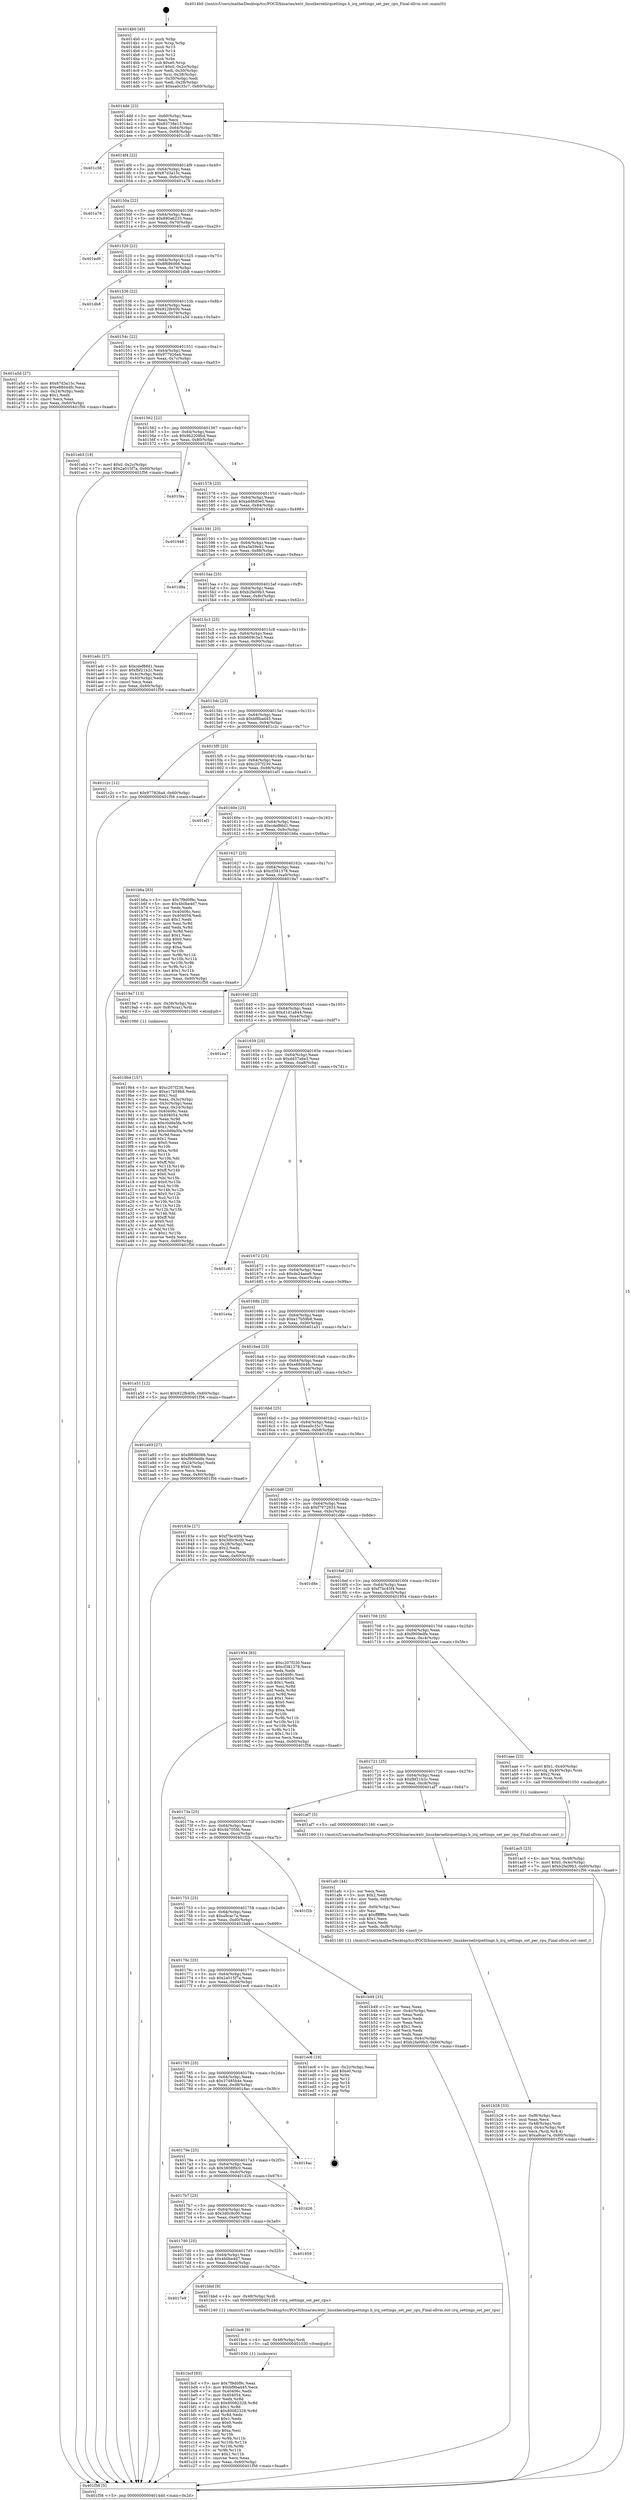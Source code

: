 digraph "0x4014b0" {
  label = "0x4014b0 (/mnt/c/Users/mathe/Desktop/tcc/POCII/binaries/extr_linuxkernelirqsettings.h_irq_settings_set_per_cpu_Final-ollvm.out::main(0))"
  labelloc = "t"
  node[shape=record]

  Entry [label="",width=0.3,height=0.3,shape=circle,fillcolor=black,style=filled]
  "0x4014dd" [label="{
     0x4014dd [23]\l
     | [instrs]\l
     &nbsp;&nbsp;0x4014dd \<+3\>: mov -0x60(%rbp),%eax\l
     &nbsp;&nbsp;0x4014e0 \<+2\>: mov %eax,%ecx\l
     &nbsp;&nbsp;0x4014e2 \<+6\>: sub $0x83738e13,%ecx\l
     &nbsp;&nbsp;0x4014e8 \<+3\>: mov %eax,-0x64(%rbp)\l
     &nbsp;&nbsp;0x4014eb \<+3\>: mov %ecx,-0x68(%rbp)\l
     &nbsp;&nbsp;0x4014ee \<+6\>: je 0000000000401c38 \<main+0x788\>\l
  }"]
  "0x401c38" [label="{
     0x401c38\l
  }", style=dashed]
  "0x4014f4" [label="{
     0x4014f4 [22]\l
     | [instrs]\l
     &nbsp;&nbsp;0x4014f4 \<+5\>: jmp 00000000004014f9 \<main+0x49\>\l
     &nbsp;&nbsp;0x4014f9 \<+3\>: mov -0x64(%rbp),%eax\l
     &nbsp;&nbsp;0x4014fc \<+5\>: sub $0x87d3a15c,%eax\l
     &nbsp;&nbsp;0x401501 \<+3\>: mov %eax,-0x6c(%rbp)\l
     &nbsp;&nbsp;0x401504 \<+6\>: je 0000000000401a78 \<main+0x5c8\>\l
  }"]
  Exit [label="",width=0.3,height=0.3,shape=circle,fillcolor=black,style=filled,peripheries=2]
  "0x401a78" [label="{
     0x401a78\l
  }", style=dashed]
  "0x40150a" [label="{
     0x40150a [22]\l
     | [instrs]\l
     &nbsp;&nbsp;0x40150a \<+5\>: jmp 000000000040150f \<main+0x5f\>\l
     &nbsp;&nbsp;0x40150f \<+3\>: mov -0x64(%rbp),%eax\l
     &nbsp;&nbsp;0x401512 \<+5\>: sub $0x890a6233,%eax\l
     &nbsp;&nbsp;0x401517 \<+3\>: mov %eax,-0x70(%rbp)\l
     &nbsp;&nbsp;0x40151a \<+6\>: je 0000000000401ed9 \<main+0xa29\>\l
  }"]
  "0x401bcf" [label="{
     0x401bcf [93]\l
     | [instrs]\l
     &nbsp;&nbsp;0x401bcf \<+5\>: mov $0x7f9d0f9c,%eax\l
     &nbsp;&nbsp;0x401bd4 \<+5\>: mov $0xbf8bad45,%ecx\l
     &nbsp;&nbsp;0x401bd9 \<+7\>: mov 0x40406c,%edx\l
     &nbsp;&nbsp;0x401be0 \<+7\>: mov 0x404054,%esi\l
     &nbsp;&nbsp;0x401be7 \<+3\>: mov %edx,%r8d\l
     &nbsp;&nbsp;0x401bea \<+7\>: sub $0x80082328,%r8d\l
     &nbsp;&nbsp;0x401bf1 \<+4\>: sub $0x1,%r8d\l
     &nbsp;&nbsp;0x401bf5 \<+7\>: add $0x80082328,%r8d\l
     &nbsp;&nbsp;0x401bfc \<+4\>: imul %r8d,%edx\l
     &nbsp;&nbsp;0x401c00 \<+3\>: and $0x1,%edx\l
     &nbsp;&nbsp;0x401c03 \<+3\>: cmp $0x0,%edx\l
     &nbsp;&nbsp;0x401c06 \<+4\>: sete %r9b\l
     &nbsp;&nbsp;0x401c0a \<+3\>: cmp $0xa,%esi\l
     &nbsp;&nbsp;0x401c0d \<+4\>: setl %r10b\l
     &nbsp;&nbsp;0x401c11 \<+3\>: mov %r9b,%r11b\l
     &nbsp;&nbsp;0x401c14 \<+3\>: and %r10b,%r11b\l
     &nbsp;&nbsp;0x401c17 \<+3\>: xor %r10b,%r9b\l
     &nbsp;&nbsp;0x401c1a \<+3\>: or %r9b,%r11b\l
     &nbsp;&nbsp;0x401c1d \<+4\>: test $0x1,%r11b\l
     &nbsp;&nbsp;0x401c21 \<+3\>: cmovne %ecx,%eax\l
     &nbsp;&nbsp;0x401c24 \<+3\>: mov %eax,-0x60(%rbp)\l
     &nbsp;&nbsp;0x401c27 \<+5\>: jmp 0000000000401f56 \<main+0xaa6\>\l
  }"]
  "0x401ed9" [label="{
     0x401ed9\l
  }", style=dashed]
  "0x401520" [label="{
     0x401520 [22]\l
     | [instrs]\l
     &nbsp;&nbsp;0x401520 \<+5\>: jmp 0000000000401525 \<main+0x75\>\l
     &nbsp;&nbsp;0x401525 \<+3\>: mov -0x64(%rbp),%eax\l
     &nbsp;&nbsp;0x401528 \<+5\>: sub $0x8f686066,%eax\l
     &nbsp;&nbsp;0x40152d \<+3\>: mov %eax,-0x74(%rbp)\l
     &nbsp;&nbsp;0x401530 \<+6\>: je 0000000000401db8 \<main+0x908\>\l
  }"]
  "0x401bc6" [label="{
     0x401bc6 [9]\l
     | [instrs]\l
     &nbsp;&nbsp;0x401bc6 \<+4\>: mov -0x48(%rbp),%rdi\l
     &nbsp;&nbsp;0x401bca \<+5\>: call 0000000000401030 \<free@plt\>\l
     | [calls]\l
     &nbsp;&nbsp;0x401030 \{1\} (unknown)\l
  }"]
  "0x401db8" [label="{
     0x401db8\l
  }", style=dashed]
  "0x401536" [label="{
     0x401536 [22]\l
     | [instrs]\l
     &nbsp;&nbsp;0x401536 \<+5\>: jmp 000000000040153b \<main+0x8b\>\l
     &nbsp;&nbsp;0x40153b \<+3\>: mov -0x64(%rbp),%eax\l
     &nbsp;&nbsp;0x40153e \<+5\>: sub $0x922fb40b,%eax\l
     &nbsp;&nbsp;0x401543 \<+3\>: mov %eax,-0x78(%rbp)\l
     &nbsp;&nbsp;0x401546 \<+6\>: je 0000000000401a5d \<main+0x5ad\>\l
  }"]
  "0x4017e9" [label="{
     0x4017e9\l
  }", style=dashed]
  "0x401a5d" [label="{
     0x401a5d [27]\l
     | [instrs]\l
     &nbsp;&nbsp;0x401a5d \<+5\>: mov $0x87d3a15c,%eax\l
     &nbsp;&nbsp;0x401a62 \<+5\>: mov $0xe88d44fc,%ecx\l
     &nbsp;&nbsp;0x401a67 \<+3\>: mov -0x24(%rbp),%edx\l
     &nbsp;&nbsp;0x401a6a \<+3\>: cmp $0x1,%edx\l
     &nbsp;&nbsp;0x401a6d \<+3\>: cmovl %ecx,%eax\l
     &nbsp;&nbsp;0x401a70 \<+3\>: mov %eax,-0x60(%rbp)\l
     &nbsp;&nbsp;0x401a73 \<+5\>: jmp 0000000000401f56 \<main+0xaa6\>\l
  }"]
  "0x40154c" [label="{
     0x40154c [22]\l
     | [instrs]\l
     &nbsp;&nbsp;0x40154c \<+5\>: jmp 0000000000401551 \<main+0xa1\>\l
     &nbsp;&nbsp;0x401551 \<+3\>: mov -0x64(%rbp),%eax\l
     &nbsp;&nbsp;0x401554 \<+5\>: sub $0x977926a4,%eax\l
     &nbsp;&nbsp;0x401559 \<+3\>: mov %eax,-0x7c(%rbp)\l
     &nbsp;&nbsp;0x40155c \<+6\>: je 0000000000401eb3 \<main+0xa03\>\l
  }"]
  "0x401bbd" [label="{
     0x401bbd [9]\l
     | [instrs]\l
     &nbsp;&nbsp;0x401bbd \<+4\>: mov -0x48(%rbp),%rdi\l
     &nbsp;&nbsp;0x401bc1 \<+5\>: call 0000000000401240 \<irq_settings_set_per_cpu\>\l
     | [calls]\l
     &nbsp;&nbsp;0x401240 \{1\} (/mnt/c/Users/mathe/Desktop/tcc/POCII/binaries/extr_linuxkernelirqsettings.h_irq_settings_set_per_cpu_Final-ollvm.out::irq_settings_set_per_cpu)\l
  }"]
  "0x401eb3" [label="{
     0x401eb3 [19]\l
     | [instrs]\l
     &nbsp;&nbsp;0x401eb3 \<+7\>: movl $0x0,-0x2c(%rbp)\l
     &nbsp;&nbsp;0x401eba \<+7\>: movl $0x2a015f7a,-0x60(%rbp)\l
     &nbsp;&nbsp;0x401ec1 \<+5\>: jmp 0000000000401f56 \<main+0xaa6\>\l
  }"]
  "0x401562" [label="{
     0x401562 [22]\l
     | [instrs]\l
     &nbsp;&nbsp;0x401562 \<+5\>: jmp 0000000000401567 \<main+0xb7\>\l
     &nbsp;&nbsp;0x401567 \<+3\>: mov -0x64(%rbp),%eax\l
     &nbsp;&nbsp;0x40156a \<+5\>: sub $0x9b2209bd,%eax\l
     &nbsp;&nbsp;0x40156f \<+3\>: mov %eax,-0x80(%rbp)\l
     &nbsp;&nbsp;0x401572 \<+6\>: je 0000000000401f4a \<main+0xa9a\>\l
  }"]
  "0x4017d0" [label="{
     0x4017d0 [25]\l
     | [instrs]\l
     &nbsp;&nbsp;0x4017d0 \<+5\>: jmp 00000000004017d5 \<main+0x325\>\l
     &nbsp;&nbsp;0x4017d5 \<+3\>: mov -0x64(%rbp),%eax\l
     &nbsp;&nbsp;0x4017d8 \<+5\>: sub $0x4b0be4d7,%eax\l
     &nbsp;&nbsp;0x4017dd \<+6\>: mov %eax,-0xe4(%rbp)\l
     &nbsp;&nbsp;0x4017e3 \<+6\>: je 0000000000401bbd \<main+0x70d\>\l
  }"]
  "0x401f4a" [label="{
     0x401f4a\l
  }", style=dashed]
  "0x401578" [label="{
     0x401578 [25]\l
     | [instrs]\l
     &nbsp;&nbsp;0x401578 \<+5\>: jmp 000000000040157d \<main+0xcd\>\l
     &nbsp;&nbsp;0x40157d \<+3\>: mov -0x64(%rbp),%eax\l
     &nbsp;&nbsp;0x401580 \<+5\>: sub $0xa4d8d0e0,%eax\l
     &nbsp;&nbsp;0x401585 \<+6\>: mov %eax,-0x84(%rbp)\l
     &nbsp;&nbsp;0x40158b \<+6\>: je 0000000000401948 \<main+0x498\>\l
  }"]
  "0x401859" [label="{
     0x401859\l
  }", style=dashed]
  "0x401948" [label="{
     0x401948\l
  }", style=dashed]
  "0x401591" [label="{
     0x401591 [25]\l
     | [instrs]\l
     &nbsp;&nbsp;0x401591 \<+5\>: jmp 0000000000401596 \<main+0xe6\>\l
     &nbsp;&nbsp;0x401596 \<+3\>: mov -0x64(%rbp),%eax\l
     &nbsp;&nbsp;0x401599 \<+5\>: sub $0xa5a59e42,%eax\l
     &nbsp;&nbsp;0x40159e \<+6\>: mov %eax,-0x88(%rbp)\l
     &nbsp;&nbsp;0x4015a4 \<+6\>: je 0000000000401d9a \<main+0x8ea\>\l
  }"]
  "0x4017b7" [label="{
     0x4017b7 [25]\l
     | [instrs]\l
     &nbsp;&nbsp;0x4017b7 \<+5\>: jmp 00000000004017bc \<main+0x30c\>\l
     &nbsp;&nbsp;0x4017bc \<+3\>: mov -0x64(%rbp),%eax\l
     &nbsp;&nbsp;0x4017bf \<+5\>: sub $0x3d0c9c00,%eax\l
     &nbsp;&nbsp;0x4017c4 \<+6\>: mov %eax,-0xe0(%rbp)\l
     &nbsp;&nbsp;0x4017ca \<+6\>: je 0000000000401859 \<main+0x3a9\>\l
  }"]
  "0x401d9a" [label="{
     0x401d9a\l
  }", style=dashed]
  "0x4015aa" [label="{
     0x4015aa [25]\l
     | [instrs]\l
     &nbsp;&nbsp;0x4015aa \<+5\>: jmp 00000000004015af \<main+0xff\>\l
     &nbsp;&nbsp;0x4015af \<+3\>: mov -0x64(%rbp),%eax\l
     &nbsp;&nbsp;0x4015b2 \<+5\>: sub $0xb2fa09b3,%eax\l
     &nbsp;&nbsp;0x4015b7 \<+6\>: mov %eax,-0x8c(%rbp)\l
     &nbsp;&nbsp;0x4015bd \<+6\>: je 0000000000401adc \<main+0x62c\>\l
  }"]
  "0x401d26" [label="{
     0x401d26\l
  }", style=dashed]
  "0x401adc" [label="{
     0x401adc [27]\l
     | [instrs]\l
     &nbsp;&nbsp;0x401adc \<+5\>: mov $0xcdef86d1,%eax\l
     &nbsp;&nbsp;0x401ae1 \<+5\>: mov $0xfbf21b2c,%ecx\l
     &nbsp;&nbsp;0x401ae6 \<+3\>: mov -0x4c(%rbp),%edx\l
     &nbsp;&nbsp;0x401ae9 \<+3\>: cmp -0x40(%rbp),%edx\l
     &nbsp;&nbsp;0x401aec \<+3\>: cmovl %ecx,%eax\l
     &nbsp;&nbsp;0x401aef \<+3\>: mov %eax,-0x60(%rbp)\l
     &nbsp;&nbsp;0x401af2 \<+5\>: jmp 0000000000401f56 \<main+0xaa6\>\l
  }"]
  "0x4015c3" [label="{
     0x4015c3 [25]\l
     | [instrs]\l
     &nbsp;&nbsp;0x4015c3 \<+5\>: jmp 00000000004015c8 \<main+0x118\>\l
     &nbsp;&nbsp;0x4015c8 \<+3\>: mov -0x64(%rbp),%eax\l
     &nbsp;&nbsp;0x4015cb \<+5\>: sub $0xb609c3a3,%eax\l
     &nbsp;&nbsp;0x4015d0 \<+6\>: mov %eax,-0x90(%rbp)\l
     &nbsp;&nbsp;0x4015d6 \<+6\>: je 0000000000401cce \<main+0x81e\>\l
  }"]
  "0x40179e" [label="{
     0x40179e [25]\l
     | [instrs]\l
     &nbsp;&nbsp;0x40179e \<+5\>: jmp 00000000004017a3 \<main+0x2f3\>\l
     &nbsp;&nbsp;0x4017a3 \<+3\>: mov -0x64(%rbp),%eax\l
     &nbsp;&nbsp;0x4017a6 \<+5\>: sub $0x3808f0c0,%eax\l
     &nbsp;&nbsp;0x4017ab \<+6\>: mov %eax,-0xdc(%rbp)\l
     &nbsp;&nbsp;0x4017b1 \<+6\>: je 0000000000401d26 \<main+0x876\>\l
  }"]
  "0x401cce" [label="{
     0x401cce\l
  }", style=dashed]
  "0x4015dc" [label="{
     0x4015dc [25]\l
     | [instrs]\l
     &nbsp;&nbsp;0x4015dc \<+5\>: jmp 00000000004015e1 \<main+0x131\>\l
     &nbsp;&nbsp;0x4015e1 \<+3\>: mov -0x64(%rbp),%eax\l
     &nbsp;&nbsp;0x4015e4 \<+5\>: sub $0xbf8bad45,%eax\l
     &nbsp;&nbsp;0x4015e9 \<+6\>: mov %eax,-0x94(%rbp)\l
     &nbsp;&nbsp;0x4015ef \<+6\>: je 0000000000401c2c \<main+0x77c\>\l
  }"]
  "0x4018ac" [label="{
     0x4018ac\l
  }", style=dashed]
  "0x401c2c" [label="{
     0x401c2c [12]\l
     | [instrs]\l
     &nbsp;&nbsp;0x401c2c \<+7\>: movl $0x977926a4,-0x60(%rbp)\l
     &nbsp;&nbsp;0x401c33 \<+5\>: jmp 0000000000401f56 \<main+0xaa6\>\l
  }"]
  "0x4015f5" [label="{
     0x4015f5 [25]\l
     | [instrs]\l
     &nbsp;&nbsp;0x4015f5 \<+5\>: jmp 00000000004015fa \<main+0x14a\>\l
     &nbsp;&nbsp;0x4015fa \<+3\>: mov -0x64(%rbp),%eax\l
     &nbsp;&nbsp;0x4015fd \<+5\>: sub $0xc207f230,%eax\l
     &nbsp;&nbsp;0x401602 \<+6\>: mov %eax,-0x98(%rbp)\l
     &nbsp;&nbsp;0x401608 \<+6\>: je 0000000000401ef1 \<main+0xa41\>\l
  }"]
  "0x401785" [label="{
     0x401785 [25]\l
     | [instrs]\l
     &nbsp;&nbsp;0x401785 \<+5\>: jmp 000000000040178a \<main+0x2da\>\l
     &nbsp;&nbsp;0x40178a \<+3\>: mov -0x64(%rbp),%eax\l
     &nbsp;&nbsp;0x40178d \<+5\>: sub $0x37485b4e,%eax\l
     &nbsp;&nbsp;0x401792 \<+6\>: mov %eax,-0xd8(%rbp)\l
     &nbsp;&nbsp;0x401798 \<+6\>: je 00000000004018ac \<main+0x3fc\>\l
  }"]
  "0x401ef1" [label="{
     0x401ef1\l
  }", style=dashed]
  "0x40160e" [label="{
     0x40160e [25]\l
     | [instrs]\l
     &nbsp;&nbsp;0x40160e \<+5\>: jmp 0000000000401613 \<main+0x163\>\l
     &nbsp;&nbsp;0x401613 \<+3\>: mov -0x64(%rbp),%eax\l
     &nbsp;&nbsp;0x401616 \<+5\>: sub $0xcdef86d1,%eax\l
     &nbsp;&nbsp;0x40161b \<+6\>: mov %eax,-0x9c(%rbp)\l
     &nbsp;&nbsp;0x401621 \<+6\>: je 0000000000401b6a \<main+0x6ba\>\l
  }"]
  "0x401ec6" [label="{
     0x401ec6 [19]\l
     | [instrs]\l
     &nbsp;&nbsp;0x401ec6 \<+3\>: mov -0x2c(%rbp),%eax\l
     &nbsp;&nbsp;0x401ec9 \<+7\>: add $0xe0,%rsp\l
     &nbsp;&nbsp;0x401ed0 \<+1\>: pop %rbx\l
     &nbsp;&nbsp;0x401ed1 \<+2\>: pop %r12\l
     &nbsp;&nbsp;0x401ed3 \<+2\>: pop %r14\l
     &nbsp;&nbsp;0x401ed5 \<+2\>: pop %r15\l
     &nbsp;&nbsp;0x401ed7 \<+1\>: pop %rbp\l
     &nbsp;&nbsp;0x401ed8 \<+1\>: ret\l
  }"]
  "0x401b6a" [label="{
     0x401b6a [83]\l
     | [instrs]\l
     &nbsp;&nbsp;0x401b6a \<+5\>: mov $0x7f9d0f9c,%eax\l
     &nbsp;&nbsp;0x401b6f \<+5\>: mov $0x4b0be4d7,%ecx\l
     &nbsp;&nbsp;0x401b74 \<+2\>: xor %edx,%edx\l
     &nbsp;&nbsp;0x401b76 \<+7\>: mov 0x40406c,%esi\l
     &nbsp;&nbsp;0x401b7d \<+7\>: mov 0x404054,%edi\l
     &nbsp;&nbsp;0x401b84 \<+3\>: sub $0x1,%edx\l
     &nbsp;&nbsp;0x401b87 \<+3\>: mov %esi,%r8d\l
     &nbsp;&nbsp;0x401b8a \<+3\>: add %edx,%r8d\l
     &nbsp;&nbsp;0x401b8d \<+4\>: imul %r8d,%esi\l
     &nbsp;&nbsp;0x401b91 \<+3\>: and $0x1,%esi\l
     &nbsp;&nbsp;0x401b94 \<+3\>: cmp $0x0,%esi\l
     &nbsp;&nbsp;0x401b97 \<+4\>: sete %r9b\l
     &nbsp;&nbsp;0x401b9b \<+3\>: cmp $0xa,%edi\l
     &nbsp;&nbsp;0x401b9e \<+4\>: setl %r10b\l
     &nbsp;&nbsp;0x401ba2 \<+3\>: mov %r9b,%r11b\l
     &nbsp;&nbsp;0x401ba5 \<+3\>: and %r10b,%r11b\l
     &nbsp;&nbsp;0x401ba8 \<+3\>: xor %r10b,%r9b\l
     &nbsp;&nbsp;0x401bab \<+3\>: or %r9b,%r11b\l
     &nbsp;&nbsp;0x401bae \<+4\>: test $0x1,%r11b\l
     &nbsp;&nbsp;0x401bb2 \<+3\>: cmovne %ecx,%eax\l
     &nbsp;&nbsp;0x401bb5 \<+3\>: mov %eax,-0x60(%rbp)\l
     &nbsp;&nbsp;0x401bb8 \<+5\>: jmp 0000000000401f56 \<main+0xaa6\>\l
  }"]
  "0x401627" [label="{
     0x401627 [25]\l
     | [instrs]\l
     &nbsp;&nbsp;0x401627 \<+5\>: jmp 000000000040162c \<main+0x17c\>\l
     &nbsp;&nbsp;0x40162c \<+3\>: mov -0x64(%rbp),%eax\l
     &nbsp;&nbsp;0x40162f \<+5\>: sub $0xcf381378,%eax\l
     &nbsp;&nbsp;0x401634 \<+6\>: mov %eax,-0xa0(%rbp)\l
     &nbsp;&nbsp;0x40163a \<+6\>: je 00000000004019a7 \<main+0x4f7\>\l
  }"]
  "0x40176c" [label="{
     0x40176c [25]\l
     | [instrs]\l
     &nbsp;&nbsp;0x40176c \<+5\>: jmp 0000000000401771 \<main+0x2c1\>\l
     &nbsp;&nbsp;0x401771 \<+3\>: mov -0x64(%rbp),%eax\l
     &nbsp;&nbsp;0x401774 \<+5\>: sub $0x2a015f7a,%eax\l
     &nbsp;&nbsp;0x401779 \<+6\>: mov %eax,-0xd4(%rbp)\l
     &nbsp;&nbsp;0x40177f \<+6\>: je 0000000000401ec6 \<main+0xa16\>\l
  }"]
  "0x4019a7" [label="{
     0x4019a7 [13]\l
     | [instrs]\l
     &nbsp;&nbsp;0x4019a7 \<+4\>: mov -0x38(%rbp),%rax\l
     &nbsp;&nbsp;0x4019ab \<+4\>: mov 0x8(%rax),%rdi\l
     &nbsp;&nbsp;0x4019af \<+5\>: call 0000000000401060 \<atoi@plt\>\l
     | [calls]\l
     &nbsp;&nbsp;0x401060 \{1\} (unknown)\l
  }"]
  "0x401640" [label="{
     0x401640 [25]\l
     | [instrs]\l
     &nbsp;&nbsp;0x401640 \<+5\>: jmp 0000000000401645 \<main+0x195\>\l
     &nbsp;&nbsp;0x401645 \<+3\>: mov -0x64(%rbp),%eax\l
     &nbsp;&nbsp;0x401648 \<+5\>: sub $0xd1d1a844,%eax\l
     &nbsp;&nbsp;0x40164d \<+6\>: mov %eax,-0xa4(%rbp)\l
     &nbsp;&nbsp;0x401653 \<+6\>: je 0000000000401ea7 \<main+0x9f7\>\l
  }"]
  "0x401b49" [label="{
     0x401b49 [33]\l
     | [instrs]\l
     &nbsp;&nbsp;0x401b49 \<+2\>: xor %eax,%eax\l
     &nbsp;&nbsp;0x401b4b \<+3\>: mov -0x4c(%rbp),%ecx\l
     &nbsp;&nbsp;0x401b4e \<+2\>: mov %eax,%edx\l
     &nbsp;&nbsp;0x401b50 \<+2\>: sub %ecx,%edx\l
     &nbsp;&nbsp;0x401b52 \<+2\>: mov %eax,%ecx\l
     &nbsp;&nbsp;0x401b54 \<+3\>: sub $0x1,%ecx\l
     &nbsp;&nbsp;0x401b57 \<+2\>: add %ecx,%edx\l
     &nbsp;&nbsp;0x401b59 \<+2\>: sub %edx,%eax\l
     &nbsp;&nbsp;0x401b5b \<+3\>: mov %eax,-0x4c(%rbp)\l
     &nbsp;&nbsp;0x401b5e \<+7\>: movl $0xb2fa09b3,-0x60(%rbp)\l
     &nbsp;&nbsp;0x401b65 \<+5\>: jmp 0000000000401f56 \<main+0xaa6\>\l
  }"]
  "0x401ea7" [label="{
     0x401ea7\l
  }", style=dashed]
  "0x401659" [label="{
     0x401659 [25]\l
     | [instrs]\l
     &nbsp;&nbsp;0x401659 \<+5\>: jmp 000000000040165e \<main+0x1ae\>\l
     &nbsp;&nbsp;0x40165e \<+3\>: mov -0x64(%rbp),%eax\l
     &nbsp;&nbsp;0x401661 \<+5\>: sub $0xdd37a6e3,%eax\l
     &nbsp;&nbsp;0x401666 \<+6\>: mov %eax,-0xa8(%rbp)\l
     &nbsp;&nbsp;0x40166c \<+6\>: je 0000000000401c81 \<main+0x7d1\>\l
  }"]
  "0x401753" [label="{
     0x401753 [25]\l
     | [instrs]\l
     &nbsp;&nbsp;0x401753 \<+5\>: jmp 0000000000401758 \<main+0x2a8\>\l
     &nbsp;&nbsp;0x401758 \<+3\>: mov -0x64(%rbp),%eax\l
     &nbsp;&nbsp;0x40175b \<+5\>: sub $0xa9cac7a,%eax\l
     &nbsp;&nbsp;0x401760 \<+6\>: mov %eax,-0xd0(%rbp)\l
     &nbsp;&nbsp;0x401766 \<+6\>: je 0000000000401b49 \<main+0x699\>\l
  }"]
  "0x401c81" [label="{
     0x401c81\l
  }", style=dashed]
  "0x401672" [label="{
     0x401672 [25]\l
     | [instrs]\l
     &nbsp;&nbsp;0x401672 \<+5\>: jmp 0000000000401677 \<main+0x1c7\>\l
     &nbsp;&nbsp;0x401677 \<+3\>: mov -0x64(%rbp),%eax\l
     &nbsp;&nbsp;0x40167a \<+5\>: sub $0xde24aee9,%eax\l
     &nbsp;&nbsp;0x40167f \<+6\>: mov %eax,-0xac(%rbp)\l
     &nbsp;&nbsp;0x401685 \<+6\>: je 0000000000401e4a \<main+0x99a\>\l
  }"]
  "0x401f2b" [label="{
     0x401f2b\l
  }", style=dashed]
  "0x401e4a" [label="{
     0x401e4a\l
  }", style=dashed]
  "0x40168b" [label="{
     0x40168b [25]\l
     | [instrs]\l
     &nbsp;&nbsp;0x40168b \<+5\>: jmp 0000000000401690 \<main+0x1e0\>\l
     &nbsp;&nbsp;0x401690 \<+3\>: mov -0x64(%rbp),%eax\l
     &nbsp;&nbsp;0x401693 \<+5\>: sub $0xe17b59b8,%eax\l
     &nbsp;&nbsp;0x401698 \<+6\>: mov %eax,-0xb0(%rbp)\l
     &nbsp;&nbsp;0x40169e \<+6\>: je 0000000000401a51 \<main+0x5a1\>\l
  }"]
  "0x401b28" [label="{
     0x401b28 [33]\l
     | [instrs]\l
     &nbsp;&nbsp;0x401b28 \<+6\>: mov -0xf8(%rbp),%ecx\l
     &nbsp;&nbsp;0x401b2e \<+3\>: imul %eax,%ecx\l
     &nbsp;&nbsp;0x401b31 \<+4\>: mov -0x48(%rbp),%rdi\l
     &nbsp;&nbsp;0x401b35 \<+4\>: movslq -0x4c(%rbp),%r8\l
     &nbsp;&nbsp;0x401b39 \<+4\>: mov %ecx,(%rdi,%r8,4)\l
     &nbsp;&nbsp;0x401b3d \<+7\>: movl $0xa9cac7a,-0x60(%rbp)\l
     &nbsp;&nbsp;0x401b44 \<+5\>: jmp 0000000000401f56 \<main+0xaa6\>\l
  }"]
  "0x401a51" [label="{
     0x401a51 [12]\l
     | [instrs]\l
     &nbsp;&nbsp;0x401a51 \<+7\>: movl $0x922fb40b,-0x60(%rbp)\l
     &nbsp;&nbsp;0x401a58 \<+5\>: jmp 0000000000401f56 \<main+0xaa6\>\l
  }"]
  "0x4016a4" [label="{
     0x4016a4 [25]\l
     | [instrs]\l
     &nbsp;&nbsp;0x4016a4 \<+5\>: jmp 00000000004016a9 \<main+0x1f9\>\l
     &nbsp;&nbsp;0x4016a9 \<+3\>: mov -0x64(%rbp),%eax\l
     &nbsp;&nbsp;0x4016ac \<+5\>: sub $0xe88d44fc,%eax\l
     &nbsp;&nbsp;0x4016b1 \<+6\>: mov %eax,-0xb4(%rbp)\l
     &nbsp;&nbsp;0x4016b7 \<+6\>: je 0000000000401a93 \<main+0x5e3\>\l
  }"]
  "0x401afc" [label="{
     0x401afc [44]\l
     | [instrs]\l
     &nbsp;&nbsp;0x401afc \<+2\>: xor %ecx,%ecx\l
     &nbsp;&nbsp;0x401afe \<+5\>: mov $0x2,%edx\l
     &nbsp;&nbsp;0x401b03 \<+6\>: mov %edx,-0xf4(%rbp)\l
     &nbsp;&nbsp;0x401b09 \<+1\>: cltd\l
     &nbsp;&nbsp;0x401b0a \<+6\>: mov -0xf4(%rbp),%esi\l
     &nbsp;&nbsp;0x401b10 \<+2\>: idiv %esi\l
     &nbsp;&nbsp;0x401b12 \<+6\>: imul $0xfffffffe,%edx,%edx\l
     &nbsp;&nbsp;0x401b18 \<+3\>: sub $0x1,%ecx\l
     &nbsp;&nbsp;0x401b1b \<+2\>: sub %ecx,%edx\l
     &nbsp;&nbsp;0x401b1d \<+6\>: mov %edx,-0xf8(%rbp)\l
     &nbsp;&nbsp;0x401b23 \<+5\>: call 0000000000401160 \<next_i\>\l
     | [calls]\l
     &nbsp;&nbsp;0x401160 \{1\} (/mnt/c/Users/mathe/Desktop/tcc/POCII/binaries/extr_linuxkernelirqsettings.h_irq_settings_set_per_cpu_Final-ollvm.out::next_i)\l
  }"]
  "0x401a93" [label="{
     0x401a93 [27]\l
     | [instrs]\l
     &nbsp;&nbsp;0x401a93 \<+5\>: mov $0x8f686066,%eax\l
     &nbsp;&nbsp;0x401a98 \<+5\>: mov $0xf900edfe,%ecx\l
     &nbsp;&nbsp;0x401a9d \<+3\>: mov -0x24(%rbp),%edx\l
     &nbsp;&nbsp;0x401aa0 \<+3\>: cmp $0x0,%edx\l
     &nbsp;&nbsp;0x401aa3 \<+3\>: cmove %ecx,%eax\l
     &nbsp;&nbsp;0x401aa6 \<+3\>: mov %eax,-0x60(%rbp)\l
     &nbsp;&nbsp;0x401aa9 \<+5\>: jmp 0000000000401f56 \<main+0xaa6\>\l
  }"]
  "0x4016bd" [label="{
     0x4016bd [25]\l
     | [instrs]\l
     &nbsp;&nbsp;0x4016bd \<+5\>: jmp 00000000004016c2 \<main+0x212\>\l
     &nbsp;&nbsp;0x4016c2 \<+3\>: mov -0x64(%rbp),%eax\l
     &nbsp;&nbsp;0x4016c5 \<+5\>: sub $0xea0c35c7,%eax\l
     &nbsp;&nbsp;0x4016ca \<+6\>: mov %eax,-0xb8(%rbp)\l
     &nbsp;&nbsp;0x4016d0 \<+6\>: je 000000000040183e \<main+0x38e\>\l
  }"]
  "0x40173a" [label="{
     0x40173a [25]\l
     | [instrs]\l
     &nbsp;&nbsp;0x40173a \<+5\>: jmp 000000000040173f \<main+0x28f\>\l
     &nbsp;&nbsp;0x40173f \<+3\>: mov -0x64(%rbp),%eax\l
     &nbsp;&nbsp;0x401742 \<+5\>: sub $0x4b705fd,%eax\l
     &nbsp;&nbsp;0x401747 \<+6\>: mov %eax,-0xcc(%rbp)\l
     &nbsp;&nbsp;0x40174d \<+6\>: je 0000000000401f2b \<main+0xa7b\>\l
  }"]
  "0x40183e" [label="{
     0x40183e [27]\l
     | [instrs]\l
     &nbsp;&nbsp;0x40183e \<+5\>: mov $0xf7bc45f4,%eax\l
     &nbsp;&nbsp;0x401843 \<+5\>: mov $0x3d0c9c00,%ecx\l
     &nbsp;&nbsp;0x401848 \<+3\>: mov -0x28(%rbp),%edx\l
     &nbsp;&nbsp;0x40184b \<+3\>: cmp $0x2,%edx\l
     &nbsp;&nbsp;0x40184e \<+3\>: cmovne %ecx,%eax\l
     &nbsp;&nbsp;0x401851 \<+3\>: mov %eax,-0x60(%rbp)\l
     &nbsp;&nbsp;0x401854 \<+5\>: jmp 0000000000401f56 \<main+0xaa6\>\l
  }"]
  "0x4016d6" [label="{
     0x4016d6 [25]\l
     | [instrs]\l
     &nbsp;&nbsp;0x4016d6 \<+5\>: jmp 00000000004016db \<main+0x22b\>\l
     &nbsp;&nbsp;0x4016db \<+3\>: mov -0x64(%rbp),%eax\l
     &nbsp;&nbsp;0x4016de \<+5\>: sub $0xf7972933,%eax\l
     &nbsp;&nbsp;0x4016e3 \<+6\>: mov %eax,-0xbc(%rbp)\l
     &nbsp;&nbsp;0x4016e9 \<+6\>: je 0000000000401d8e \<main+0x8de\>\l
  }"]
  "0x401f56" [label="{
     0x401f56 [5]\l
     | [instrs]\l
     &nbsp;&nbsp;0x401f56 \<+5\>: jmp 00000000004014dd \<main+0x2d\>\l
  }"]
  "0x4014b0" [label="{
     0x4014b0 [45]\l
     | [instrs]\l
     &nbsp;&nbsp;0x4014b0 \<+1\>: push %rbp\l
     &nbsp;&nbsp;0x4014b1 \<+3\>: mov %rsp,%rbp\l
     &nbsp;&nbsp;0x4014b4 \<+2\>: push %r15\l
     &nbsp;&nbsp;0x4014b6 \<+2\>: push %r14\l
     &nbsp;&nbsp;0x4014b8 \<+2\>: push %r12\l
     &nbsp;&nbsp;0x4014ba \<+1\>: push %rbx\l
     &nbsp;&nbsp;0x4014bb \<+7\>: sub $0xe0,%rsp\l
     &nbsp;&nbsp;0x4014c2 \<+7\>: movl $0x0,-0x2c(%rbp)\l
     &nbsp;&nbsp;0x4014c9 \<+3\>: mov %edi,-0x30(%rbp)\l
     &nbsp;&nbsp;0x4014cc \<+4\>: mov %rsi,-0x38(%rbp)\l
     &nbsp;&nbsp;0x4014d0 \<+3\>: mov -0x30(%rbp),%edi\l
     &nbsp;&nbsp;0x4014d3 \<+3\>: mov %edi,-0x28(%rbp)\l
     &nbsp;&nbsp;0x4014d6 \<+7\>: movl $0xea0c35c7,-0x60(%rbp)\l
  }"]
  "0x401af7" [label="{
     0x401af7 [5]\l
     | [instrs]\l
     &nbsp;&nbsp;0x401af7 \<+5\>: call 0000000000401160 \<next_i\>\l
     | [calls]\l
     &nbsp;&nbsp;0x401160 \{1\} (/mnt/c/Users/mathe/Desktop/tcc/POCII/binaries/extr_linuxkernelirqsettings.h_irq_settings_set_per_cpu_Final-ollvm.out::next_i)\l
  }"]
  "0x401d8e" [label="{
     0x401d8e\l
  }", style=dashed]
  "0x4016ef" [label="{
     0x4016ef [25]\l
     | [instrs]\l
     &nbsp;&nbsp;0x4016ef \<+5\>: jmp 00000000004016f4 \<main+0x244\>\l
     &nbsp;&nbsp;0x4016f4 \<+3\>: mov -0x64(%rbp),%eax\l
     &nbsp;&nbsp;0x4016f7 \<+5\>: sub $0xf7bc45f4,%eax\l
     &nbsp;&nbsp;0x4016fc \<+6\>: mov %eax,-0xc0(%rbp)\l
     &nbsp;&nbsp;0x401702 \<+6\>: je 0000000000401954 \<main+0x4a4\>\l
  }"]
  "0x401ac5" [label="{
     0x401ac5 [23]\l
     | [instrs]\l
     &nbsp;&nbsp;0x401ac5 \<+4\>: mov %rax,-0x48(%rbp)\l
     &nbsp;&nbsp;0x401ac9 \<+7\>: movl $0x0,-0x4c(%rbp)\l
     &nbsp;&nbsp;0x401ad0 \<+7\>: movl $0xb2fa09b3,-0x60(%rbp)\l
     &nbsp;&nbsp;0x401ad7 \<+5\>: jmp 0000000000401f56 \<main+0xaa6\>\l
  }"]
  "0x401954" [label="{
     0x401954 [83]\l
     | [instrs]\l
     &nbsp;&nbsp;0x401954 \<+5\>: mov $0xc207f230,%eax\l
     &nbsp;&nbsp;0x401959 \<+5\>: mov $0xcf381378,%ecx\l
     &nbsp;&nbsp;0x40195e \<+2\>: xor %edx,%edx\l
     &nbsp;&nbsp;0x401960 \<+7\>: mov 0x40406c,%esi\l
     &nbsp;&nbsp;0x401967 \<+7\>: mov 0x404054,%edi\l
     &nbsp;&nbsp;0x40196e \<+3\>: sub $0x1,%edx\l
     &nbsp;&nbsp;0x401971 \<+3\>: mov %esi,%r8d\l
     &nbsp;&nbsp;0x401974 \<+3\>: add %edx,%r8d\l
     &nbsp;&nbsp;0x401977 \<+4\>: imul %r8d,%esi\l
     &nbsp;&nbsp;0x40197b \<+3\>: and $0x1,%esi\l
     &nbsp;&nbsp;0x40197e \<+3\>: cmp $0x0,%esi\l
     &nbsp;&nbsp;0x401981 \<+4\>: sete %r9b\l
     &nbsp;&nbsp;0x401985 \<+3\>: cmp $0xa,%edi\l
     &nbsp;&nbsp;0x401988 \<+4\>: setl %r10b\l
     &nbsp;&nbsp;0x40198c \<+3\>: mov %r9b,%r11b\l
     &nbsp;&nbsp;0x40198f \<+3\>: and %r10b,%r11b\l
     &nbsp;&nbsp;0x401992 \<+3\>: xor %r10b,%r9b\l
     &nbsp;&nbsp;0x401995 \<+3\>: or %r9b,%r11b\l
     &nbsp;&nbsp;0x401998 \<+4\>: test $0x1,%r11b\l
     &nbsp;&nbsp;0x40199c \<+3\>: cmovne %ecx,%eax\l
     &nbsp;&nbsp;0x40199f \<+3\>: mov %eax,-0x60(%rbp)\l
     &nbsp;&nbsp;0x4019a2 \<+5\>: jmp 0000000000401f56 \<main+0xaa6\>\l
  }"]
  "0x401708" [label="{
     0x401708 [25]\l
     | [instrs]\l
     &nbsp;&nbsp;0x401708 \<+5\>: jmp 000000000040170d \<main+0x25d\>\l
     &nbsp;&nbsp;0x40170d \<+3\>: mov -0x64(%rbp),%eax\l
     &nbsp;&nbsp;0x401710 \<+5\>: sub $0xf900edfe,%eax\l
     &nbsp;&nbsp;0x401715 \<+6\>: mov %eax,-0xc4(%rbp)\l
     &nbsp;&nbsp;0x40171b \<+6\>: je 0000000000401aae \<main+0x5fe\>\l
  }"]
  "0x4019b4" [label="{
     0x4019b4 [157]\l
     | [instrs]\l
     &nbsp;&nbsp;0x4019b4 \<+5\>: mov $0xc207f230,%ecx\l
     &nbsp;&nbsp;0x4019b9 \<+5\>: mov $0xe17b59b8,%edx\l
     &nbsp;&nbsp;0x4019be \<+3\>: mov $0x1,%sil\l
     &nbsp;&nbsp;0x4019c1 \<+3\>: mov %eax,-0x3c(%rbp)\l
     &nbsp;&nbsp;0x4019c4 \<+3\>: mov -0x3c(%rbp),%eax\l
     &nbsp;&nbsp;0x4019c7 \<+3\>: mov %eax,-0x24(%rbp)\l
     &nbsp;&nbsp;0x4019ca \<+7\>: mov 0x40406c,%eax\l
     &nbsp;&nbsp;0x4019d1 \<+8\>: mov 0x404054,%r8d\l
     &nbsp;&nbsp;0x4019d9 \<+3\>: mov %eax,%r9d\l
     &nbsp;&nbsp;0x4019dc \<+7\>: sub $0xc0d9a5fa,%r9d\l
     &nbsp;&nbsp;0x4019e3 \<+4\>: sub $0x1,%r9d\l
     &nbsp;&nbsp;0x4019e7 \<+7\>: add $0xc0d9a5fa,%r9d\l
     &nbsp;&nbsp;0x4019ee \<+4\>: imul %r9d,%eax\l
     &nbsp;&nbsp;0x4019f2 \<+3\>: and $0x1,%eax\l
     &nbsp;&nbsp;0x4019f5 \<+3\>: cmp $0x0,%eax\l
     &nbsp;&nbsp;0x4019f8 \<+4\>: sete %r10b\l
     &nbsp;&nbsp;0x4019fc \<+4\>: cmp $0xa,%r8d\l
     &nbsp;&nbsp;0x401a00 \<+4\>: setl %r11b\l
     &nbsp;&nbsp;0x401a04 \<+3\>: mov %r10b,%bl\l
     &nbsp;&nbsp;0x401a07 \<+3\>: xor $0xff,%bl\l
     &nbsp;&nbsp;0x401a0a \<+3\>: mov %r11b,%r14b\l
     &nbsp;&nbsp;0x401a0d \<+4\>: xor $0xff,%r14b\l
     &nbsp;&nbsp;0x401a11 \<+4\>: xor $0x0,%sil\l
     &nbsp;&nbsp;0x401a15 \<+3\>: mov %bl,%r15b\l
     &nbsp;&nbsp;0x401a18 \<+4\>: and $0x0,%r15b\l
     &nbsp;&nbsp;0x401a1c \<+3\>: and %sil,%r10b\l
     &nbsp;&nbsp;0x401a1f \<+3\>: mov %r14b,%r12b\l
     &nbsp;&nbsp;0x401a22 \<+4\>: and $0x0,%r12b\l
     &nbsp;&nbsp;0x401a26 \<+3\>: and %sil,%r11b\l
     &nbsp;&nbsp;0x401a29 \<+3\>: or %r10b,%r15b\l
     &nbsp;&nbsp;0x401a2c \<+3\>: or %r11b,%r12b\l
     &nbsp;&nbsp;0x401a2f \<+3\>: xor %r12b,%r15b\l
     &nbsp;&nbsp;0x401a32 \<+3\>: or %r14b,%bl\l
     &nbsp;&nbsp;0x401a35 \<+3\>: xor $0xff,%bl\l
     &nbsp;&nbsp;0x401a38 \<+4\>: or $0x0,%sil\l
     &nbsp;&nbsp;0x401a3c \<+3\>: and %sil,%bl\l
     &nbsp;&nbsp;0x401a3f \<+3\>: or %bl,%r15b\l
     &nbsp;&nbsp;0x401a42 \<+4\>: test $0x1,%r15b\l
     &nbsp;&nbsp;0x401a46 \<+3\>: cmovne %edx,%ecx\l
     &nbsp;&nbsp;0x401a49 \<+3\>: mov %ecx,-0x60(%rbp)\l
     &nbsp;&nbsp;0x401a4c \<+5\>: jmp 0000000000401f56 \<main+0xaa6\>\l
  }"]
  "0x401721" [label="{
     0x401721 [25]\l
     | [instrs]\l
     &nbsp;&nbsp;0x401721 \<+5\>: jmp 0000000000401726 \<main+0x276\>\l
     &nbsp;&nbsp;0x401726 \<+3\>: mov -0x64(%rbp),%eax\l
     &nbsp;&nbsp;0x401729 \<+5\>: sub $0xfbf21b2c,%eax\l
     &nbsp;&nbsp;0x40172e \<+6\>: mov %eax,-0xc8(%rbp)\l
     &nbsp;&nbsp;0x401734 \<+6\>: je 0000000000401af7 \<main+0x647\>\l
  }"]
  "0x401aae" [label="{
     0x401aae [23]\l
     | [instrs]\l
     &nbsp;&nbsp;0x401aae \<+7\>: movl $0x1,-0x40(%rbp)\l
     &nbsp;&nbsp;0x401ab5 \<+4\>: movslq -0x40(%rbp),%rax\l
     &nbsp;&nbsp;0x401ab9 \<+4\>: shl $0x2,%rax\l
     &nbsp;&nbsp;0x401abd \<+3\>: mov %rax,%rdi\l
     &nbsp;&nbsp;0x401ac0 \<+5\>: call 0000000000401050 \<malloc@plt\>\l
     | [calls]\l
     &nbsp;&nbsp;0x401050 \{1\} (unknown)\l
  }"]
  Entry -> "0x4014b0" [label=" 1"]
  "0x4014dd" -> "0x401c38" [label=" 0"]
  "0x4014dd" -> "0x4014f4" [label=" 16"]
  "0x401ec6" -> Exit [label=" 1"]
  "0x4014f4" -> "0x401a78" [label=" 0"]
  "0x4014f4" -> "0x40150a" [label=" 16"]
  "0x401eb3" -> "0x401f56" [label=" 1"]
  "0x40150a" -> "0x401ed9" [label=" 0"]
  "0x40150a" -> "0x401520" [label=" 16"]
  "0x401c2c" -> "0x401f56" [label=" 1"]
  "0x401520" -> "0x401db8" [label=" 0"]
  "0x401520" -> "0x401536" [label=" 16"]
  "0x401bcf" -> "0x401f56" [label=" 1"]
  "0x401536" -> "0x401a5d" [label=" 1"]
  "0x401536" -> "0x40154c" [label=" 15"]
  "0x401bc6" -> "0x401bcf" [label=" 1"]
  "0x40154c" -> "0x401eb3" [label=" 1"]
  "0x40154c" -> "0x401562" [label=" 14"]
  "0x401bbd" -> "0x401bc6" [label=" 1"]
  "0x401562" -> "0x401f4a" [label=" 0"]
  "0x401562" -> "0x401578" [label=" 14"]
  "0x4017d0" -> "0x401bbd" [label=" 1"]
  "0x401578" -> "0x401948" [label=" 0"]
  "0x401578" -> "0x401591" [label=" 14"]
  "0x4017d0" -> "0x4017e9" [label=" 0"]
  "0x401591" -> "0x401d9a" [label=" 0"]
  "0x401591" -> "0x4015aa" [label=" 14"]
  "0x4017b7" -> "0x401859" [label=" 0"]
  "0x4015aa" -> "0x401adc" [label=" 2"]
  "0x4015aa" -> "0x4015c3" [label=" 12"]
  "0x4017b7" -> "0x4017d0" [label=" 1"]
  "0x4015c3" -> "0x401cce" [label=" 0"]
  "0x4015c3" -> "0x4015dc" [label=" 12"]
  "0x40179e" -> "0x401d26" [label=" 0"]
  "0x4015dc" -> "0x401c2c" [label=" 1"]
  "0x4015dc" -> "0x4015f5" [label=" 11"]
  "0x40179e" -> "0x4017b7" [label=" 1"]
  "0x4015f5" -> "0x401ef1" [label=" 0"]
  "0x4015f5" -> "0x40160e" [label=" 11"]
  "0x401785" -> "0x4018ac" [label=" 0"]
  "0x40160e" -> "0x401b6a" [label=" 1"]
  "0x40160e" -> "0x401627" [label=" 10"]
  "0x401785" -> "0x40179e" [label=" 1"]
  "0x401627" -> "0x4019a7" [label=" 1"]
  "0x401627" -> "0x401640" [label=" 9"]
  "0x40176c" -> "0x401ec6" [label=" 1"]
  "0x401640" -> "0x401ea7" [label=" 0"]
  "0x401640" -> "0x401659" [label=" 9"]
  "0x40176c" -> "0x401785" [label=" 1"]
  "0x401659" -> "0x401c81" [label=" 0"]
  "0x401659" -> "0x401672" [label=" 9"]
  "0x401b49" -> "0x401f56" [label=" 1"]
  "0x401672" -> "0x401e4a" [label=" 0"]
  "0x401672" -> "0x40168b" [label=" 9"]
  "0x401753" -> "0x40176c" [label=" 2"]
  "0x40168b" -> "0x401a51" [label=" 1"]
  "0x40168b" -> "0x4016a4" [label=" 8"]
  "0x401b6a" -> "0x401f56" [label=" 1"]
  "0x4016a4" -> "0x401a93" [label=" 1"]
  "0x4016a4" -> "0x4016bd" [label=" 7"]
  "0x40173a" -> "0x401753" [label=" 3"]
  "0x4016bd" -> "0x40183e" [label=" 1"]
  "0x4016bd" -> "0x4016d6" [label=" 6"]
  "0x40183e" -> "0x401f56" [label=" 1"]
  "0x4014b0" -> "0x4014dd" [label=" 1"]
  "0x401f56" -> "0x4014dd" [label=" 15"]
  "0x40173a" -> "0x401f2b" [label=" 0"]
  "0x4016d6" -> "0x401d8e" [label=" 0"]
  "0x4016d6" -> "0x4016ef" [label=" 6"]
  "0x401753" -> "0x401b49" [label=" 1"]
  "0x4016ef" -> "0x401954" [label=" 1"]
  "0x4016ef" -> "0x401708" [label=" 5"]
  "0x401954" -> "0x401f56" [label=" 1"]
  "0x4019a7" -> "0x4019b4" [label=" 1"]
  "0x4019b4" -> "0x401f56" [label=" 1"]
  "0x401a51" -> "0x401f56" [label=" 1"]
  "0x401a5d" -> "0x401f56" [label=" 1"]
  "0x401a93" -> "0x401f56" [label=" 1"]
  "0x401afc" -> "0x401b28" [label=" 1"]
  "0x401708" -> "0x401aae" [label=" 1"]
  "0x401708" -> "0x401721" [label=" 4"]
  "0x401aae" -> "0x401ac5" [label=" 1"]
  "0x401ac5" -> "0x401f56" [label=" 1"]
  "0x401adc" -> "0x401f56" [label=" 2"]
  "0x401b28" -> "0x401f56" [label=" 1"]
  "0x401721" -> "0x401af7" [label=" 1"]
  "0x401721" -> "0x40173a" [label=" 3"]
  "0x401af7" -> "0x401afc" [label=" 1"]
}
